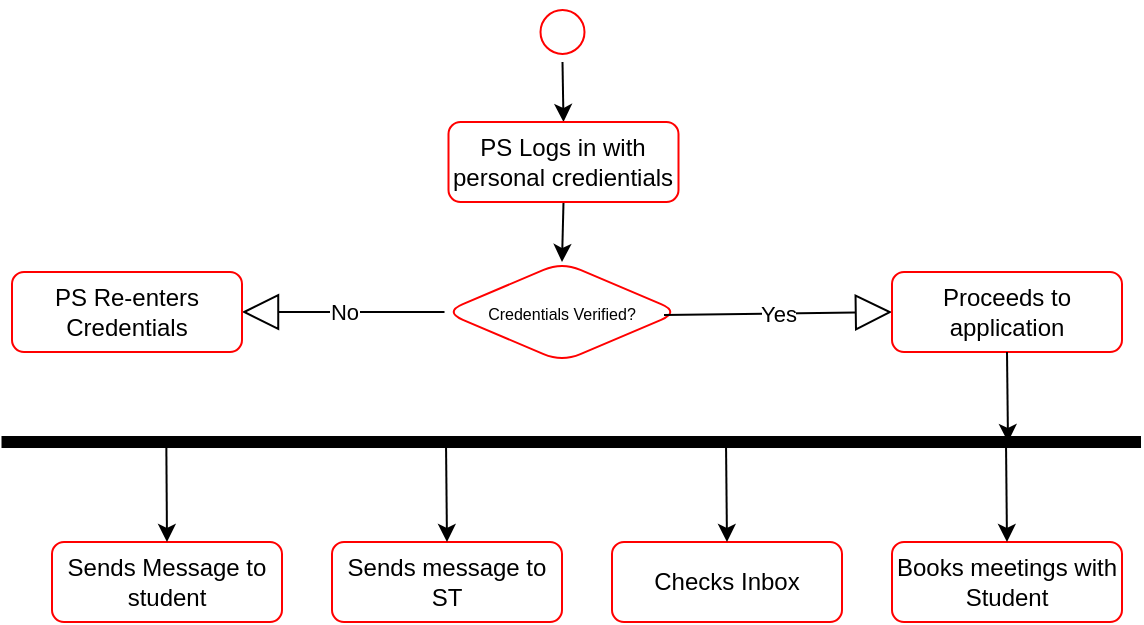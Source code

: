 <mxfile version="24.8.6">
  <diagram name="Page-1" id="lkc6xWLlDGLeA_boxeG3">
    <mxGraphModel dx="1194" dy="1635" grid="1" gridSize="10" guides="1" tooltips="1" connect="1" arrows="1" fold="1" page="1" pageScale="1" pageWidth="850" pageHeight="1100" math="0" shadow="0">
      <root>
        <mxCell id="0" />
        <mxCell id="1" parent="0" />
        <mxCell id="KtjRtsT-9GSR3H8rWnFz-10" style="edgeStyle=orthogonalEdgeStyle;rounded=0;orthogonalLoop=1;jettySize=auto;html=1;exitX=0.5;exitY=1;exitDx=0;exitDy=0;entryX=0.5;entryY=0;entryDx=0;entryDy=0;" edge="1" parent="1" source="KtjRtsT-9GSR3H8rWnFz-1" target="KtjRtsT-9GSR3H8rWnFz-2">
          <mxGeometry relative="1" as="geometry" />
        </mxCell>
        <mxCell id="KtjRtsT-9GSR3H8rWnFz-1" value="" style="ellipse;html=1;shape=startState;fillColor=#FFFFFF;strokeColor=#ff0000;" vertex="1" parent="1">
          <mxGeometry x="380.25" y="-1050" width="30" height="30" as="geometry" />
        </mxCell>
        <mxCell id="KtjRtsT-9GSR3H8rWnFz-11" style="edgeStyle=orthogonalEdgeStyle;rounded=0;orthogonalLoop=1;jettySize=auto;html=1;exitX=0.5;exitY=1;exitDx=0;exitDy=0;entryX=0.5;entryY=0;entryDx=0;entryDy=0;" edge="1" parent="1" source="KtjRtsT-9GSR3H8rWnFz-2" target="KtjRtsT-9GSR3H8rWnFz-3">
          <mxGeometry relative="1" as="geometry" />
        </mxCell>
        <mxCell id="KtjRtsT-9GSR3H8rWnFz-2" value="PS Logs in with personal credientials" style="rounded=1;whiteSpace=wrap;html=1;fillColor=#FFFFFF;strokeColor=#ff0000;" vertex="1" parent="1">
          <mxGeometry x="338.25" y="-990" width="115" height="40" as="geometry" />
        </mxCell>
        <mxCell id="KtjRtsT-9GSR3H8rWnFz-3" value="&lt;font style=&quot;font-size: 8px;&quot;&gt;Credentials Verified?&lt;/font&gt;" style="rhombus;whiteSpace=wrap;html=1;fillColor=#FFFFFF;strokeColor=#ff0000;rounded=1;" vertex="1" parent="1">
          <mxGeometry x="336.25" y="-920" width="117.5" height="50" as="geometry" />
        </mxCell>
        <mxCell id="KtjRtsT-9GSR3H8rWnFz-4" value="No" style="endArrow=block;endSize=16;endFill=0;html=1;rounded=0;entryX=1;entryY=0.5;entryDx=0;entryDy=0;exitX=0;exitY=0.5;exitDx=0;exitDy=0;" edge="1" parent="1" source="KtjRtsT-9GSR3H8rWnFz-3" target="KtjRtsT-9GSR3H8rWnFz-5">
          <mxGeometry width="160" relative="1" as="geometry">
            <mxPoint x="340" y="-860" as="sourcePoint" />
            <mxPoint x="470" y="-850" as="targetPoint" />
          </mxGeometry>
        </mxCell>
        <mxCell id="KtjRtsT-9GSR3H8rWnFz-5" value="PS Re-enters Credentials" style="rounded=1;whiteSpace=wrap;html=1;fillColor=#FFFFFF;strokeColor=#ff0000;" vertex="1" parent="1">
          <mxGeometry x="120" y="-915" width="115" height="40" as="geometry" />
        </mxCell>
        <mxCell id="KtjRtsT-9GSR3H8rWnFz-6" value="Yes" style="endArrow=block;endSize=16;endFill=0;html=1;rounded=0;entryX=0;entryY=0.5;entryDx=0;entryDy=0;exitX=0.934;exitY=0.53;exitDx=0;exitDy=0;exitPerimeter=0;" edge="1" parent="1" source="KtjRtsT-9GSR3H8rWnFz-3" target="KtjRtsT-9GSR3H8rWnFz-7">
          <mxGeometry width="160" relative="1" as="geometry">
            <mxPoint x="551" y="-895.5" as="sourcePoint" />
            <mxPoint x="450" y="-895.5" as="targetPoint" />
          </mxGeometry>
        </mxCell>
        <mxCell id="KtjRtsT-9GSR3H8rWnFz-7" value="Proceeds to application" style="rounded=1;whiteSpace=wrap;html=1;fillColor=#FFFFFF;strokeColor=#ff0000;" vertex="1" parent="1">
          <mxGeometry x="560" y="-915" width="115" height="40" as="geometry" />
        </mxCell>
        <mxCell id="KtjRtsT-9GSR3H8rWnFz-8" value="" style="html=1;points=[];perimeter=orthogonalPerimeter;fillColor=strokeColor;rotation=90;" vertex="1" parent="1">
          <mxGeometry x="397.13" y="-1114.37" width="5" height="568.75" as="geometry" />
        </mxCell>
        <mxCell id="KtjRtsT-9GSR3H8rWnFz-9" value="" style="endArrow=classic;html=1;rounded=0;exitX=0.5;exitY=1;exitDx=0;exitDy=0;" edge="1" parent="1" source="KtjRtsT-9GSR3H8rWnFz-7">
          <mxGeometry width="50" height="50" relative="1" as="geometry">
            <mxPoint x="520" y="-730" as="sourcePoint" />
            <mxPoint x="618" y="-830" as="targetPoint" />
          </mxGeometry>
        </mxCell>
        <mxCell id="KtjRtsT-9GSR3H8rWnFz-13" value="Sends Message to student" style="rounded=1;whiteSpace=wrap;html=1;fillColor=#FFFFFF;strokeColor=#ff0000;" vertex="1" parent="1">
          <mxGeometry x="140" y="-780" width="115" height="40" as="geometry" />
        </mxCell>
        <mxCell id="KtjRtsT-9GSR3H8rWnFz-14" value="" style="endArrow=classic;html=1;rounded=0;exitX=0.499;exitY=0.856;exitDx=0;exitDy=0;exitPerimeter=0;entryX=0.5;entryY=0;entryDx=0;entryDy=0;" edge="1" parent="1" source="KtjRtsT-9GSR3H8rWnFz-8" target="KtjRtsT-9GSR3H8rWnFz-13">
          <mxGeometry width="50" height="50" relative="1" as="geometry">
            <mxPoint x="400" y="-750" as="sourcePoint" />
            <mxPoint x="450" y="-800" as="targetPoint" />
          </mxGeometry>
        </mxCell>
        <mxCell id="KtjRtsT-9GSR3H8rWnFz-15" value="Sends message to ST" style="rounded=1;whiteSpace=wrap;html=1;fillColor=#FFFFFF;strokeColor=#ff0000;" vertex="1" parent="1">
          <mxGeometry x="280" y="-780" width="115" height="40" as="geometry" />
        </mxCell>
        <mxCell id="KtjRtsT-9GSR3H8rWnFz-17" value="" style="endArrow=classic;html=1;rounded=0;exitX=0.499;exitY=0.856;exitDx=0;exitDy=0;exitPerimeter=0;entryX=0.5;entryY=0;entryDx=0;entryDy=0;" edge="1" parent="1" target="KtjRtsT-9GSR3H8rWnFz-15">
          <mxGeometry width="50" height="50" relative="1" as="geometry">
            <mxPoint x="337" y="-830" as="sourcePoint" />
            <mxPoint x="338" y="-780" as="targetPoint" />
          </mxGeometry>
        </mxCell>
        <mxCell id="KtjRtsT-9GSR3H8rWnFz-18" value="Checks Inbox" style="rounded=1;whiteSpace=wrap;html=1;fillColor=#FFFFFF;strokeColor=#ff0000;" vertex="1" parent="1">
          <mxGeometry x="420" y="-780" width="115" height="40" as="geometry" />
        </mxCell>
        <mxCell id="KtjRtsT-9GSR3H8rWnFz-19" value="" style="endArrow=classic;html=1;rounded=0;exitX=0.499;exitY=0.856;exitDx=0;exitDy=0;exitPerimeter=0;entryX=0.5;entryY=0;entryDx=0;entryDy=0;" edge="1" parent="1" target="KtjRtsT-9GSR3H8rWnFz-18">
          <mxGeometry width="50" height="50" relative="1" as="geometry">
            <mxPoint x="477" y="-830" as="sourcePoint" />
            <mxPoint x="478" y="-780" as="targetPoint" />
          </mxGeometry>
        </mxCell>
        <mxCell id="KtjRtsT-9GSR3H8rWnFz-20" value="Books meetings with Student" style="rounded=1;whiteSpace=wrap;html=1;fillColor=#FFFFFF;strokeColor=#ff0000;" vertex="1" parent="1">
          <mxGeometry x="560" y="-780" width="115" height="40" as="geometry" />
        </mxCell>
        <mxCell id="KtjRtsT-9GSR3H8rWnFz-21" value="" style="endArrow=classic;html=1;rounded=0;exitX=0.499;exitY=0.856;exitDx=0;exitDy=0;exitPerimeter=0;entryX=0.5;entryY=0;entryDx=0;entryDy=0;" edge="1" parent="1" target="KtjRtsT-9GSR3H8rWnFz-20">
          <mxGeometry width="50" height="50" relative="1" as="geometry">
            <mxPoint x="617" y="-830" as="sourcePoint" />
            <mxPoint x="618" y="-780" as="targetPoint" />
          </mxGeometry>
        </mxCell>
      </root>
    </mxGraphModel>
  </diagram>
</mxfile>
